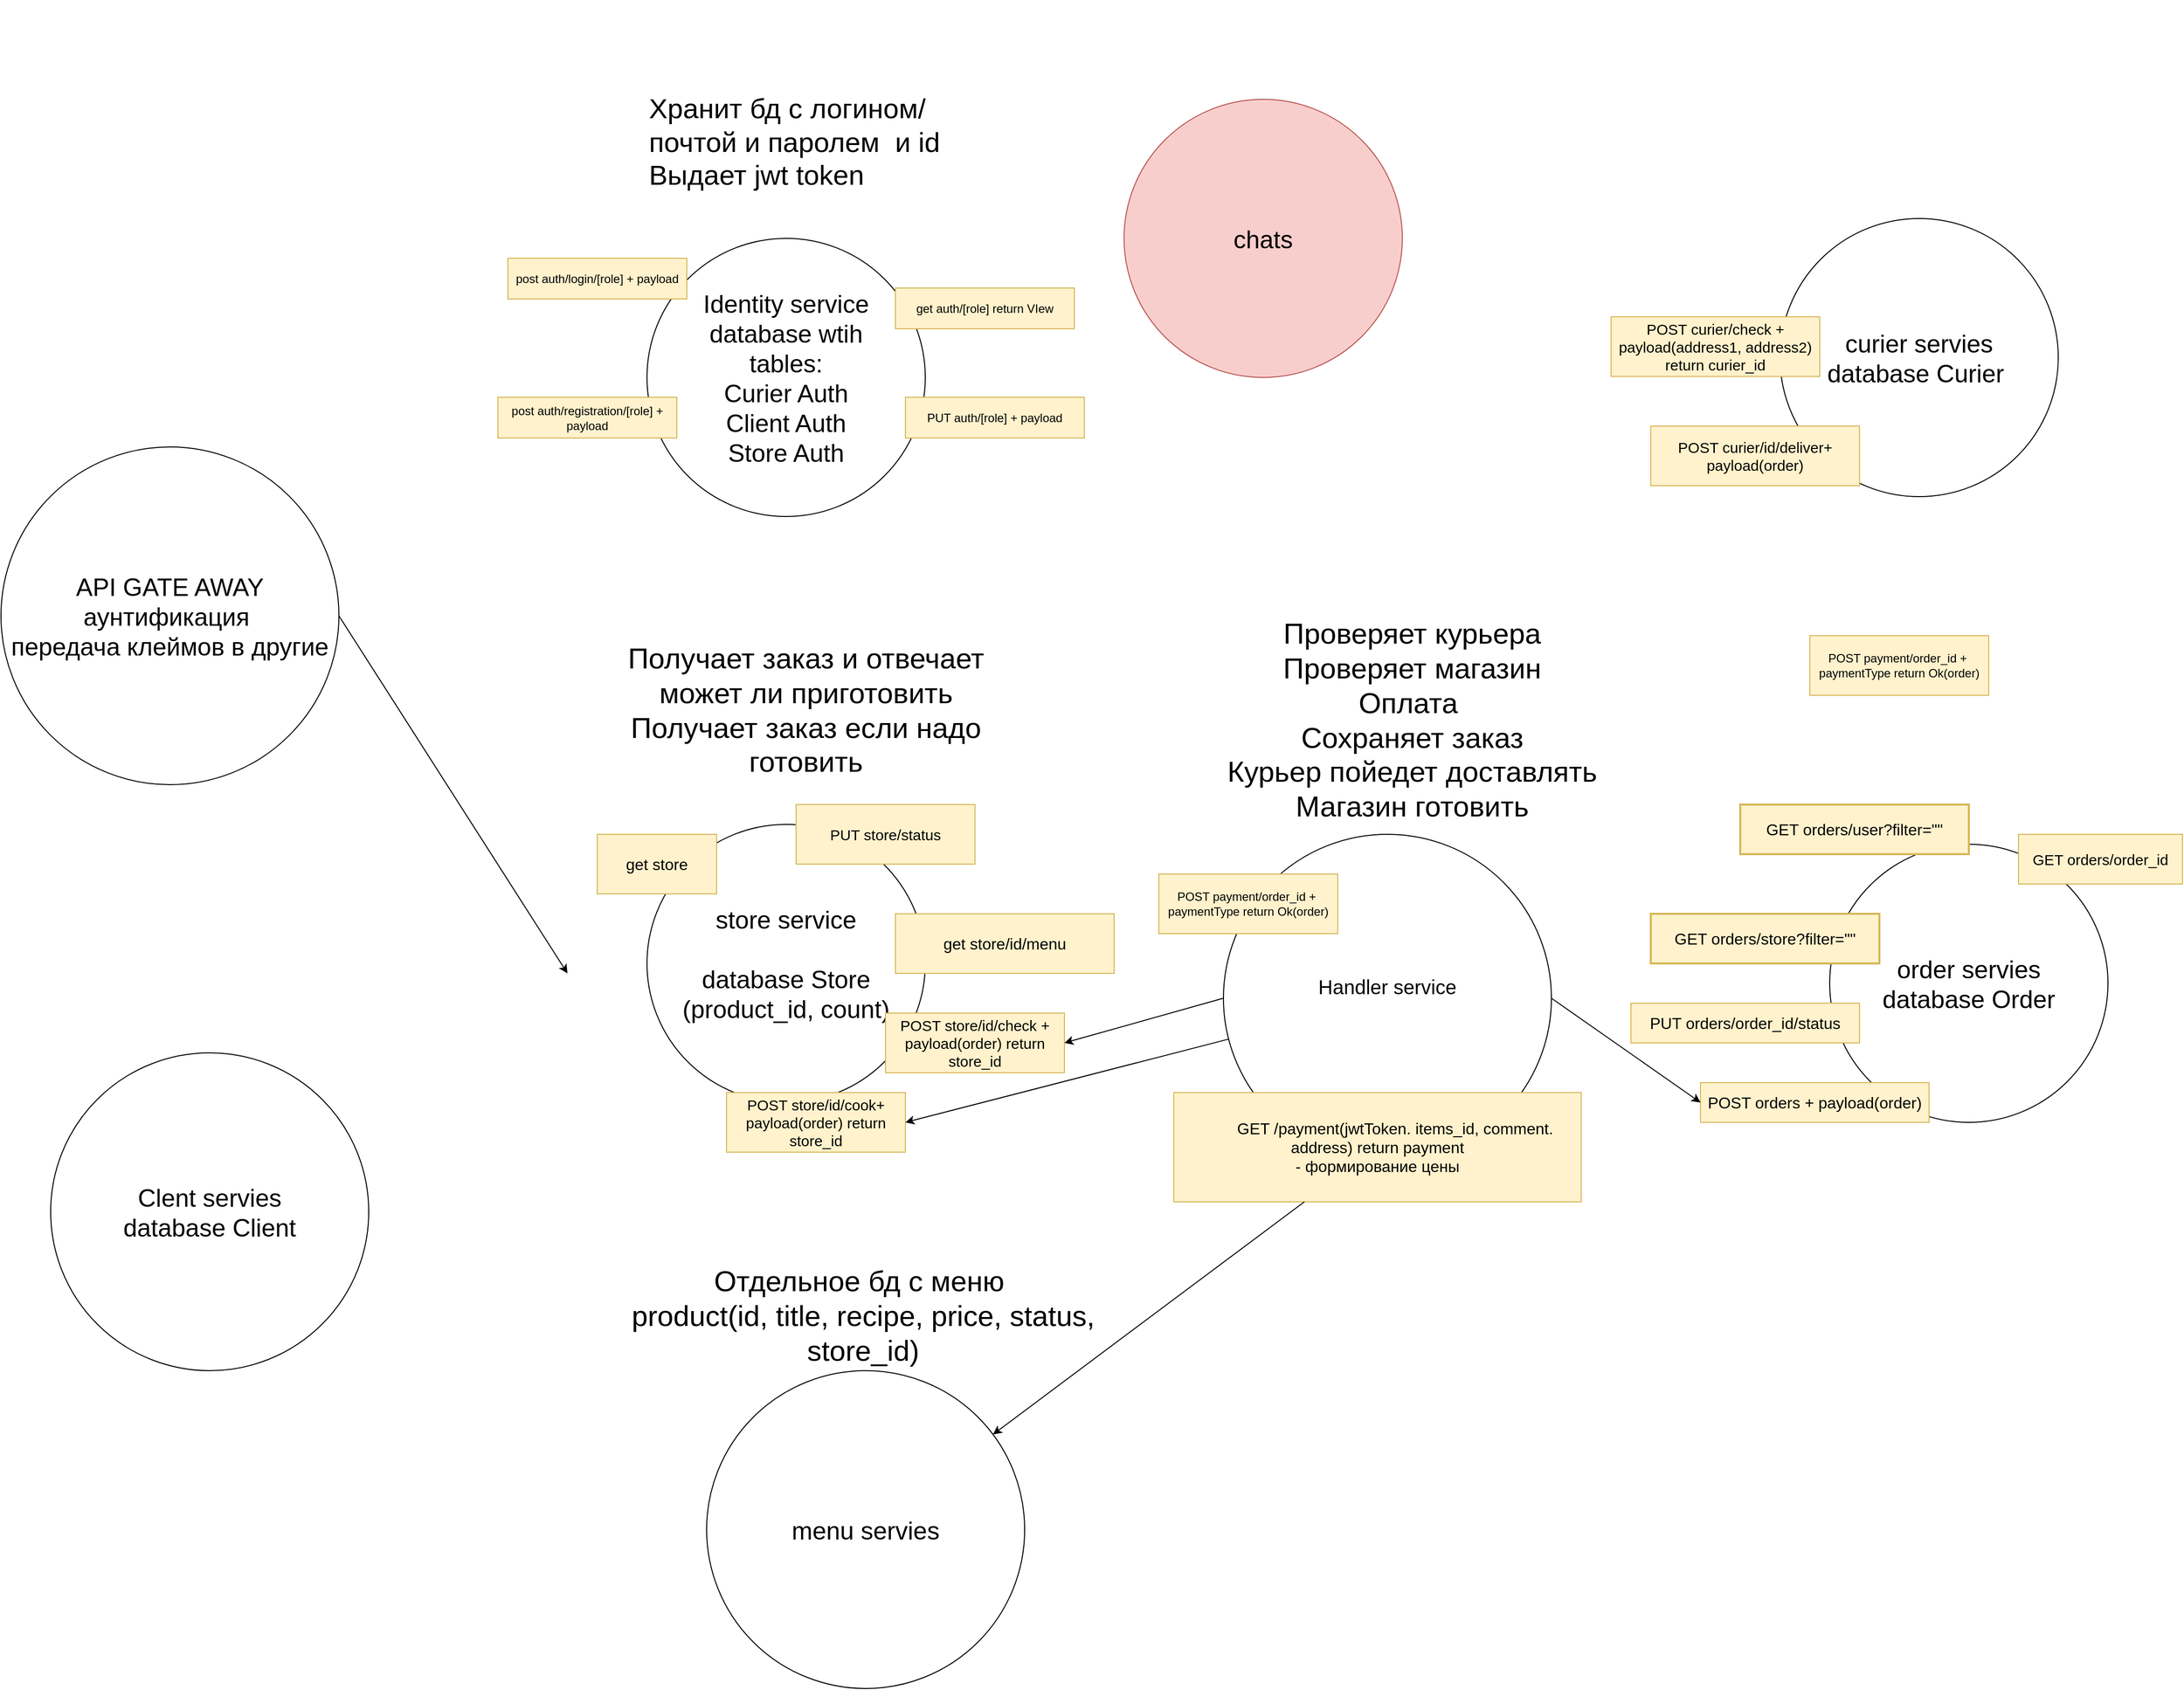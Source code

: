 <mxfile version="24.1.0" type="device">
  <diagram id="R2lEEEUBdFMjLlhIrx00" name="Page-1">
    <mxGraphModel dx="3417" dy="2602" grid="1" gridSize="10" guides="1" tooltips="1" connect="1" arrows="1" fold="1" page="1" pageScale="1" pageWidth="850" pageHeight="1100" math="0" shadow="0" extFonts="Permanent Marker^https://fonts.googleapis.com/css?family=Permanent+Marker">
      <root>
        <mxCell id="0" />
        <mxCell id="1" parent="0" />
        <mxCell id="zL88cZ5-dbj0pFDrKGPi-1" value="&lt;font style=&quot;font-size: 25px;&quot;&gt;Identity service&lt;/font&gt;&lt;div&gt;database wtih&lt;/div&gt;&lt;div&gt;tables:&lt;/div&gt;&lt;div&gt;Curier Auth&lt;/div&gt;&lt;div&gt;Client Auth&lt;br&gt;&lt;/div&gt;&lt;div&gt;Store Auth&lt;br&gt;&lt;/div&gt;" style="ellipse;whiteSpace=wrap;html=1;aspect=fixed;fontSize=25;" parent="1" vertex="1">
          <mxGeometry x="-1030" y="-320" width="280" height="280" as="geometry" />
        </mxCell>
        <mxCell id="zL88cZ5-dbj0pFDrKGPi-2" value="&lt;font style=&quot;font-size: 25px;&quot;&gt;store service&lt;/font&gt;&lt;div style=&quot;font-size: 25px;&quot;&gt;&lt;font style=&quot;font-size: 25px;&quot;&gt;&lt;br style=&quot;font-size: 25px;&quot;&gt;&lt;/font&gt;&lt;/div&gt;&lt;div style=&quot;font-size: 25px;&quot;&gt;&lt;span style=&quot;font-size: 25px;&quot;&gt;database Store&lt;/span&gt;&lt;/div&gt;&lt;div style=&quot;font-size: 25px;&quot;&gt;(product_id, count)&lt;/div&gt;" style="ellipse;whiteSpace=wrap;html=1;aspect=fixed;fontSize=25;" parent="1" vertex="1">
          <mxGeometry x="-1030" y="270" width="280" height="280" as="geometry" />
        </mxCell>
        <mxCell id="QIvz0lLibbmk9-35OR3x-1" value="&lt;font style=&quot;font-size: 25px;&quot;&gt;chats&lt;/font&gt;" style="ellipse;whiteSpace=wrap;html=1;aspect=fixed;fillColor=#f8cecc;strokeColor=#b85450;fontSize=25;" vertex="1" parent="1">
          <mxGeometry x="-550" y="-460" width="280" height="280" as="geometry" />
        </mxCell>
        <mxCell id="QIvz0lLibbmk9-35OR3x-2" value="&lt;font style=&quot;font-size: 25px;&quot;&gt;curier servies&lt;/font&gt;&lt;div style=&quot;font-size: 25px;&quot;&gt;database Curier&amp;nbsp;&lt;/div&gt;" style="ellipse;whiteSpace=wrap;html=1;aspect=fixed;fontSize=25;" vertex="1" parent="1">
          <mxGeometry x="110" y="-340" width="280" height="280" as="geometry" />
        </mxCell>
        <mxCell id="QIvz0lLibbmk9-35OR3x-7" value="&lt;font style=&quot;font-size: 25px;&quot;&gt;order servies&lt;/font&gt;&lt;div style=&quot;font-size: 25px;&quot;&gt;database Order&lt;/div&gt;" style="ellipse;whiteSpace=wrap;html=1;aspect=fixed;fontSize=25;" vertex="1" parent="1">
          <mxGeometry x="160" y="290" width="280" height="280" as="geometry" />
        </mxCell>
        <mxCell id="QIvz0lLibbmk9-35OR3x-8" value="&lt;font style=&quot;font-size: 25px;&quot;&gt;Clent servies&lt;/font&gt;&lt;div style=&quot;font-size: 25px;&quot;&gt;database Client&lt;/div&gt;" style="ellipse;whiteSpace=wrap;html=1;aspect=fixed;fontSize=25;" vertex="1" parent="1">
          <mxGeometry x="-1630" y="500" width="320" height="320" as="geometry" />
        </mxCell>
        <mxCell id="QIvz0lLibbmk9-35OR3x-9" value="API GATE AWAY&lt;div style=&quot;font-size: 25px;&quot;&gt;аунтификация&amp;nbsp;&lt;br style=&quot;font-size: 25px;&quot;&gt;передача клеймов в другие&lt;/div&gt;" style="ellipse;whiteSpace=wrap;html=1;aspect=fixed;fontSize=25;" vertex="1" parent="1">
          <mxGeometry x="-1680" y="-110" width="340" height="340" as="geometry" />
        </mxCell>
        <mxCell id="QIvz0lLibbmk9-35OR3x-12" value="" style="endArrow=classic;html=1;rounded=0;exitX=1;exitY=0.5;exitDx=0;exitDy=0;" edge="1" parent="1" source="QIvz0lLibbmk9-35OR3x-9">
          <mxGeometry width="50" height="50" relative="1" as="geometry">
            <mxPoint x="-750" y="80" as="sourcePoint" />
            <mxPoint x="-1110" y="420" as="targetPoint" />
          </mxGeometry>
        </mxCell>
        <mxCell id="QIvz0lLibbmk9-35OR3x-13" value="&lt;h1 style=&quot;margin-top: 0px; font-size: 28px;&quot;&gt;&lt;font style=&quot;font-size: 28px;&quot;&gt;&lt;br&gt;&lt;/font&gt;&lt;/h1&gt;&lt;div style=&quot;font-size: 28px;&quot;&gt;&lt;font style=&quot;font-size: 28px;&quot;&gt;&lt;br&gt;&lt;span style=&quot;background-color: initial;&quot;&gt;Хранит бд с логином/почтой и паролем&amp;nbsp; и id&lt;/span&gt;&lt;br&gt;&lt;/font&gt;&lt;/div&gt;&lt;div style=&quot;font-size: 28px;&quot;&gt;&lt;font style=&quot;font-size: 28px;&quot;&gt;Выдает jwt token&lt;/font&gt;&lt;/div&gt;&lt;div style=&quot;font-size: 28px;&quot;&gt;&lt;font style=&quot;font-size: 28px;&quot;&gt;&amp;nbsp;&lt;/font&gt;&lt;/div&gt;" style="text;html=1;whiteSpace=wrap;overflow=hidden;rounded=0;" vertex="1" parent="1">
          <mxGeometry x="-1030" y="-560" width="320" height="391" as="geometry" />
        </mxCell>
        <mxCell id="QIvz0lLibbmk9-35OR3x-15" value="post auth/login/[role]&lt;span style=&quot;color: rgba(0, 0, 0, 0); font-family: monospace; font-size: 0px; text-align: start; text-wrap: nowrap;&quot;&gt;%3CmxGraphModel%3E%3Croot%3E%3CmxCell%20id%3D%220%22%2F%3E%3CmxCell%20id%3D%221%22%20parent%3D%220%22%2F%3E%3CmxCell%20id%3D%222%22%20value%3D%22AUTH%26lt%3Bdiv%26gt%3B%D0%BF%D0%BE%D1%87%D1%82%D0%B0%26lt%3B%2Fdiv%26gt%3B%26lt%3Bdiv%26gt%3B%D0%BF%D0%B0%D1%80%D0%BE%D0%BB%D1%8C%26lt%3B%2Fdiv%26gt%3B%26lt%3Bdiv%26gt%3B%D0%BA%D0%BD%D0%BE%D0%BF%D0%BA%D0%B0%20auth%26lt%3Bbr%26gt%3B%26lt%3B%2Fdiv%26gt%3B%22%20style%3D%22rounded%3D0%3BwhiteSpace%3Dwrap%3Bhtml%3D1%3B%22%20vertex%3D%221%22%20parent%3D%221%22%3E%3CmxGeometry%20x%3D%22-380%22%20y%3D%22491%22%20width%3D%22180%22%20height%3D%22180%22%20as%3D%22geometry%22%2F%3E%3C%2FmxCell%3E%3CmxCell%20id%3D%223%22%20value%3D%22client%2Fauth%22%20style%3D%22rounded%3D0%3BwhiteSpace%3Dwrap%3Bhtml%3D1%3BfillColor%3D%23fff2cc%3BstrokeColor%3D%23d6b656%3B%22%20vertex%3D%221%22%20parent%3D%221%22%3E%3CmxGeometry%20x%3D%22-380%22%20y%3D%22450%22%20width%3D%22180%22%20height%3D%2241%22%20as%3D%22geometry%22%2F%3E%3C%2FmxCell%3E%3C%2Froot%3E%3C%2FmxGraphModel%lol&lt;/span&gt;&amp;nbsp;+ payload" style="rounded=0;whiteSpace=wrap;html=1;fillColor=#fff2cc;strokeColor=#d6b656;" vertex="1" parent="1">
          <mxGeometry x="-1170" y="-300" width="180" height="41" as="geometry" />
        </mxCell>
        <mxCell id="QIvz0lLibbmk9-35OR3x-20" value="post auth/registration/[role]&lt;span style=&quot;color: rgba(0, 0, 0, 0); font-family: monospace; font-size: 0px; text-align: start; text-wrap: nowrap;&quot;&gt;%3CmxGraphModel%3E%3Croot%3E%3CmxCell%20id%3D%220%22%2F%3E%3CmxCell%20id%3D%221%22%20parent%3D%220%22%2F%3E%3CmxCell%20id%3D%222%22%20value%3D%22AUTH%26lt%3Bdiv%26gt%3B%D0%BF%D0%BE%D1%87%D1%82%D0%B0%26lt%3B%2Fdiv%26gt%3B%26lt%3Bdiv%26gt%3B%D0%BF%D0%B0%D1%80%D0%BE%D0%BB%D1%8C%26lt%3B%2Fdiv%26gt%3B%26lt%3Bdiv%26gt%3B%D0%BA%D0%BD%D0%BE%D0%BF%D0%BA%D0%B0%20auth%26lt%3Bbr%26gt%3B%26lt%3B%2Fdiv%26gt%3B%22%20style%3D%22rounded%3D0%3BwhiteSpace%3Dwrap%3Bhtml%3D1%3B%22%20vertex%3D%221%22%20parent%3D%221%22%3E%3CmxGeometry%20x%3D%22-380%22%20y%3D%22491%22%20width%3D%22180%22%20height%3D%22180%22%20as%3D%22geometry%22%2F%3E%3C%2FmxCell%3E%3CmxCell%20id%3D%223%22%20value%3D%22client%2Fauth%22%20style%3D%22rounded%3D0%3BwhiteSpace%3Dwrap%3Bhtml%3D1%3BfillColor%3D%23fff2cc%3BstrokeColor%3D%23d6b656%3B%22%20vertex%3D%221%22%20parent%3D%221%22%3E%3CmxGeometry%20x%3D%22-380%22%20y%3D%22450%22%20width%3D%22180%22%20height%3D%2241%22%20as%3D%22geometry%22%2F%3E%3C%2FmxCell%3E%3C%2Froot%3E%3C%2FmxGraphModel%lol&lt;/span&gt;&amp;nbsp;+ payload" style="rounded=0;whiteSpace=wrap;html=1;fillColor=#fff2cc;strokeColor=#d6b656;" vertex="1" parent="1">
          <mxGeometry x="-1180" y="-160" width="180" height="41" as="geometry" />
        </mxCell>
        <mxCell id="QIvz0lLibbmk9-35OR3x-24" value="get auth/[role] return VIew" style="rounded=0;whiteSpace=wrap;html=1;fillColor=#fff2cc;strokeColor=#d6b656;" vertex="1" parent="1">
          <mxGeometry x="-780" y="-270" width="180" height="41" as="geometry" />
        </mxCell>
        <mxCell id="QIvz0lLibbmk9-35OR3x-27" value="PUT auth/[role]&lt;span style=&quot;color: rgba(0, 0, 0, 0); font-family: monospace; font-size: 0px; text-align: start; text-wrap: nowrap;&quot;&gt;%3CmxGraphModel%3E%3Croot%3E%3CmxCell%20id%3D%220%22%2F%3E%3CmxCell%20id%3D%221%22%20parent%3D%220%22%2F%3E%3CmxCell%20id%3D%222%22%20value%3D%22AUTH%26lt%3Bdiv%26gt%3B%D0%BF%D0%BE%D1%87%D1%82%D0%B0%26lt%3B%2Fdiv%26gt%3B%26lt%3Bdiv%26gt%3B%D0%BF%D0%B0%D1%80%D0%BE%D0%BB%D1%8C%26lt%3B%2Fdiv%26gt%3B%26lt%3Bdiv%26gt%3B%D0%BA%D0%BD%D0%BE%D0%BF%D0%BA%D0%B0%20auth%26lt%3Bbr%26gt%3B%26lt%3B%2Fdiv%26gt%3B%22%20style%3D%22rounded%3D0%3BwhiteSpace%3Dwrap%3Bhtml%3D1%3B%22%20vertex%3D%221%22%20parent%3D%221%22%3E%3CmxGeometry%20x%3D%22-380%22%20y%3D%22491%22%20width%3D%22180%22%20height%3D%22180%22%20as%3D%22geometry%22%2F%3E%3C%2FmxCell%3E%3CmxCell%20id%3D%223%22%20value%3D%22client%2Fauth%22%20style%3D%22rounded%3D0%3BwhiteSpace%3Dwrap%3Bhtml%3D1%3BfillColor%3D%23fff2cc%3BstrokeColor%3D%23d6b656%3B%22%20vertex%3D%221%22%20parent%3D%221%22%3E%3CmxGeometry%20x%3D%22-380%22%20y%3D%22450%22%20width%3D%22180%22%20height%3D%2241%22%20as%3D%22geometry%22%2F%3E%3C%2FmxCell%3E%3C%2Froot%3E%3C%2FmxGraphModel%lol&lt;/span&gt;&amp;nbsp;+ payload" style="rounded=0;whiteSpace=wrap;html=1;fillColor=#fff2cc;strokeColor=#d6b656;" vertex="1" parent="1">
          <mxGeometry x="-770" y="-160" width="180" height="41" as="geometry" />
        </mxCell>
        <mxCell id="QIvz0lLibbmk9-35OR3x-29" value="GET orders/store?filter=&quot;&quot;" style="rounded=0;whiteSpace=wrap;html=1;fillColor=#fff2cc;strokeColor=#d6b656;strokeWidth=2;fontSize=16;" vertex="1" parent="1">
          <mxGeometry x="-20" y="360" width="230" height="50" as="geometry" />
        </mxCell>
        <mxCell id="QIvz0lLibbmk9-35OR3x-31" value="GET orders/user?filter=&quot;&quot;" style="rounded=0;whiteSpace=wrap;html=1;fillColor=#fff2cc;strokeColor=#d6b656;strokeWidth=2;fontSize=16;" vertex="1" parent="1">
          <mxGeometry x="70" y="250" width="230" height="50" as="geometry" />
        </mxCell>
        <mxCell id="QIvz0lLibbmk9-35OR3x-33" value="PUT store/status" style="rounded=0;whiteSpace=wrap;html=1;fillColor=#fff2cc;strokeColor=#d6b656;fontSize=15;" vertex="1" parent="1">
          <mxGeometry x="-880" y="250" width="180" height="60" as="geometry" />
        </mxCell>
        <mxCell id="QIvz0lLibbmk9-35OR3x-34" value="PUT orders/order_id/status" style="rounded=0;whiteSpace=wrap;html=1;fillColor=#fff2cc;strokeColor=#d6b656;fontSize=16;" vertex="1" parent="1">
          <mxGeometry x="-40" y="450" width="230" height="40" as="geometry" />
        </mxCell>
        <mxCell id="QIvz0lLibbmk9-35OR3x-35" value="GET orders/order_id" style="rounded=0;whiteSpace=wrap;html=1;fillColor=#fff2cc;strokeColor=#d6b656;fontSize=15;" vertex="1" parent="1">
          <mxGeometry x="350" y="280" width="165" height="50" as="geometry" />
        </mxCell>
        <mxCell id="QIvz0lLibbmk9-35OR3x-37" value="get store" style="rounded=0;whiteSpace=wrap;html=1;fontSize=16;fillColor=#fff2cc;strokeColor=#d6b656;" vertex="1" parent="1">
          <mxGeometry x="-1080" y="280" width="120" height="60" as="geometry" />
        </mxCell>
        <mxCell id="QIvz0lLibbmk9-35OR3x-38" value="get store/id/menu" style="rounded=0;whiteSpace=wrap;html=1;fontSize=16;fillColor=#fff2cc;strokeColor=#d6b656;" vertex="1" parent="1">
          <mxGeometry x="-780" y="360" width="220" height="60" as="geometry" />
        </mxCell>
        <mxCell id="QIvz0lLibbmk9-35OR3x-39" value="POST store/id/check + payload(order) return store_id" style="rounded=0;whiteSpace=wrap;html=1;fillColor=#fff2cc;strokeColor=#d6b656;fontSize=15;" vertex="1" parent="1">
          <mxGeometry x="-790" y="460" width="180" height="60" as="geometry" />
        </mxCell>
        <mxCell id="QIvz0lLibbmk9-35OR3x-40" value="&lt;font style=&quot;font-size: 20px;&quot;&gt;Handler service&lt;/font&gt;&lt;div&gt;&lt;font style=&quot;font-size: 20px;&quot;&gt;&lt;br&gt;&lt;/font&gt;&lt;/div&gt;" style="ellipse;whiteSpace=wrap;html=1;aspect=fixed;" vertex="1" parent="1">
          <mxGeometry x="-450" y="280" width="330" height="330" as="geometry" />
        </mxCell>
        <mxCell id="QIvz0lLibbmk9-35OR3x-44" value="Получает заказ и отвечает может ли приготовить&lt;div&gt;Получает заказ если надо готовить&lt;/div&gt;" style="text;html=1;align=center;verticalAlign=middle;whiteSpace=wrap;rounded=0;fontSize=29;" vertex="1" parent="1">
          <mxGeometry x="-1055" y="50" width="370" height="210" as="geometry" />
        </mxCell>
        <mxCell id="QIvz0lLibbmk9-35OR3x-45" value="POST store/id/cook+ payload(order) return store_id" style="rounded=0;whiteSpace=wrap;html=1;fillColor=#fff2cc;strokeColor=#d6b656;fontSize=15;" vertex="1" parent="1">
          <mxGeometry x="-950" y="540" width="180" height="60" as="geometry" />
        </mxCell>
        <mxCell id="QIvz0lLibbmk9-35OR3x-48" value="POST curier/check + payload(address1, address2)&lt;div&gt;return curier_id&lt;/div&gt;" style="rounded=0;whiteSpace=wrap;html=1;fillColor=#fff2cc;strokeColor=#d6b656;fontSize=15;" vertex="1" parent="1">
          <mxGeometry x="-60" y="-241" width="210" height="60" as="geometry" />
        </mxCell>
        <mxCell id="QIvz0lLibbmk9-35OR3x-49" value="POST curier/id/deliver+ payload(order)" style="rounded=0;whiteSpace=wrap;html=1;fillColor=#fff2cc;strokeColor=#d6b656;fontSize=15;" vertex="1" parent="1">
          <mxGeometry x="-20" y="-131" width="210" height="60" as="geometry" />
        </mxCell>
        <mxCell id="QIvz0lLibbmk9-35OR3x-50" value="POST orders + payload(order)" style="rounded=0;whiteSpace=wrap;html=1;fillColor=#fff2cc;strokeColor=#d6b656;fontSize=16;" vertex="1" parent="1">
          <mxGeometry x="30" y="530" width="230" height="40" as="geometry" />
        </mxCell>
        <mxCell id="QIvz0lLibbmk9-35OR3x-52" value="&lt;div&gt;&lt;br&gt;&lt;/div&gt;&lt;div&gt;Проверяет курьера&lt;/div&gt;&lt;div&gt;Проверяет магазин&lt;/div&gt;&lt;div&gt;Оплата&amp;nbsp;&lt;/div&gt;&lt;div&gt;Сохраняет заказ&lt;/div&gt;Курьер пойедет доставлять&lt;div&gt;&lt;div&gt;Магазин готовить&lt;br&gt;&lt;div&gt;&lt;br&gt;&lt;/div&gt;&lt;/div&gt;&lt;/div&gt;" style="text;html=1;align=center;verticalAlign=middle;whiteSpace=wrap;rounded=0;fontSize=29;" vertex="1" parent="1">
          <mxGeometry x="-450" y="40" width="380" height="250" as="geometry" />
        </mxCell>
        <mxCell id="QIvz0lLibbmk9-35OR3x-53" value="menu servies" style="ellipse;whiteSpace=wrap;html=1;aspect=fixed;fontSize=25;" vertex="1" parent="1">
          <mxGeometry x="-970" y="820" width="320" height="320" as="geometry" />
        </mxCell>
        <mxCell id="QIvz0lLibbmk9-35OR3x-54" value="Отдельное бд с меню&amp;nbsp;&lt;div&gt;product(id, title, recipe, price, status, store_id)&lt;/div&gt;" style="text;html=1;align=center;verticalAlign=middle;whiteSpace=wrap;rounded=0;fontSize=29;" vertex="1" parent="1">
          <mxGeometry x="-1065" y="660" width="505" height="210" as="geometry" />
        </mxCell>
        <mxCell id="QIvz0lLibbmk9-35OR3x-74" value="&lt;span style=&quot;white-space: pre; font-size: 16px;&quot;&gt;&#x9;&lt;/span&gt;GET /payment(jwtToken. items_id, comment. address) return payment&lt;div&gt;- формирование цены&lt;/div&gt;" style="rounded=0;whiteSpace=wrap;html=1;fillColor=#fff2cc;strokeColor=#d6b656;fontSize=16;" vertex="1" parent="1">
          <mxGeometry x="-500" y="540" width="410" height="110" as="geometry" />
        </mxCell>
        <mxCell id="QIvz0lLibbmk9-35OR3x-75" value="POST payment/order_id +&amp;nbsp; paymentType return&lt;span style=&quot;color: rgba(0, 0, 0, 0); font-family: monospace; font-size: 0px; text-align: start; text-wrap: nowrap;&quot;&gt;%3CmxGraphModel%3E%3Croot%3E%3CmxCell%20id%3D%220%22%2F%3E%3CmxCell%20id%3D%221%22%20parent%3D%220%22%2F%3E%3CmxCell%20id%3D%222%22%20value%3D%22%D0%97%D0%90%D0%9A%D0%90%D0%97%D0%90%26lt%3Bdiv%26gt%3B%26lt%3Bdiv%26gt%3Bitems%26lt%3B%2Fdiv%26gt%3B%26lt%3Bdiv%26gt%3B%D0%BA%D0%BE%D0%BC%D0%BC%D0%B5%D0%BD%D1%82%D0%B0%D1%80%D0%B8%D0%B9%26lt%3B%2Fdiv%26gt%3B%26lt%3Bdiv%26gt%3B%26lt%3Bspan%20style%3D%26quot%3Bbackground-color%3A%20initial%3B%26quot%3B%26gt%3B%D0%B0%D0%B4%D1%80%D0%B5%D1%81%D1%81%26lt%3B%2Fspan%26gt%3B%26lt%3B%2Fdiv%26gt%3B%26lt%3B%2Fdiv%26gt%3B%26lt%3Bdiv%26gt%3B%26lt%3Bspan%20style%3D%26quot%3Bbackground-color%3A%20initial%3B%26quot%3B%26gt%3B%D0%BA%D0%BD%D0%BE%D0%BF%D0%BA%D0%B0%20%D0%B4%D0%BB%D1%8F%20%D1%81%D0%B2%D1%8F%D0%B7%D0%B8%20%D1%81%20%D0%BA%D1%83%D1%80%D1%8C%D0%B5%D1%80%D0%BE%D0%BC%26lt%3B%2Fspan%26gt%3B%26lt%3B%2Fdiv%26gt%3B%26lt%3Bdiv%26gt%3B%26lt%3Bspan%20style%3D%26quot%3Bbackground-color%3A%20initial%3B%26quot%3B%26gt%3B%D1%81%D1%82%D0%B0%D1%82%D1%83%D1%81%20%D0%B7%D0%B0%D0%BA%D0%B0%D0%B7%D0%B0%26lt%3B%2Fspan%26gt%3B%26lt%3B%2Fdiv%26gt%3B%26lt%3Bdiv%26gt%3B%D0%BE%D1%82%D0%BC%D0%B5%D0%BD%D0%B8%D1%82%D1%8C%20%D0%B7%D0%B0%D0%BA%D0%B0%D0%B7%26lt%3B%2Fdiv%26gt%3B%26lt%3Bdiv%26gt%3B%D0%BA%D0%BD%D0%BE%D0%BF%D0%BA%D0%B0%20%D0%BC%D0%B5%D0%BD%D1%8E%26lt%3B%2Fdiv%26gt%3B%22%20style%3D%22rounded%3D0%3BwhiteSpace%3Dwrap%3Bhtml%3D1%3B%22%20vertex%3D%221%22%20parent%3D%221%22%3E%3CmxGeometry%20x%3D%22850%22%20y%3D%22-190%22%20width%3D%22180%22%20height%3D%22180%22%20as%3D%22geometry%22%2F%3E%3C%2FmxCell%3E%3C%2Froot%3E%3C%2FmxGraphModel%3E&lt;/span&gt;&amp;nbsp;Ok(order)" style="rounded=0;whiteSpace=wrap;html=1;fillColor=#fff2cc;strokeColor=#d6b656;" vertex="1" parent="1">
          <mxGeometry x="140" y="80" width="180" height="60" as="geometry" />
        </mxCell>
        <mxCell id="QIvz0lLibbmk9-35OR3x-77" value="POST payment/order_id +&amp;nbsp; paymentType return&lt;span style=&quot;color: rgba(0, 0, 0, 0); font-family: monospace; font-size: 0px; text-align: start; text-wrap: nowrap;&quot;&gt;%3CmxGraphModel%3E%3Croot%3E%3CmxCell%20id%3D%220%22%2F%3E%3CmxCell%20id%3D%221%22%20parent%3D%220%22%2F%3E%3CmxCell%20id%3D%222%22%20value%3D%22%D0%97%D0%90%D0%9A%D0%90%D0%97%D0%90%26lt%3Bdiv%26gt%3B%26lt%3Bdiv%26gt%3Bitems%26lt%3B%2Fdiv%26gt%3B%26lt%3Bdiv%26gt%3B%D0%BA%D0%BE%D0%BC%D0%BC%D0%B5%D0%BD%D1%82%D0%B0%D1%80%D0%B8%D0%B9%26lt%3B%2Fdiv%26gt%3B%26lt%3Bdiv%26gt%3B%26lt%3Bspan%20style%3D%26quot%3Bbackground-color%3A%20initial%3B%26quot%3B%26gt%3B%D0%B0%D0%B4%D1%80%D0%B5%D1%81%D1%81%26lt%3B%2Fspan%26gt%3B%26lt%3B%2Fdiv%26gt%3B%26lt%3B%2Fdiv%26gt%3B%26lt%3Bdiv%26gt%3B%26lt%3Bspan%20style%3D%26quot%3Bbackground-color%3A%20initial%3B%26quot%3B%26gt%3B%D0%BA%D0%BD%D0%BE%D0%BF%D0%BA%D0%B0%20%D0%B4%D0%BB%D1%8F%20%D1%81%D0%B2%D1%8F%D0%B7%D0%B8%20%D1%81%20%D0%BA%D1%83%D1%80%D1%8C%D0%B5%D1%80%D0%BE%D0%BC%26lt%3B%2Fspan%26gt%3B%26lt%3B%2Fdiv%26gt%3B%26lt%3Bdiv%26gt%3B%26lt%3Bspan%20style%3D%26quot%3Bbackground-color%3A%20initial%3B%26quot%3B%26gt%3B%D1%81%D1%82%D0%B0%D1%82%D1%83%D1%81%20%D0%B7%D0%B0%D0%BA%D0%B0%D0%B7%D0%B0%26lt%3B%2Fspan%26gt%3B%26lt%3B%2Fdiv%26gt%3B%26lt%3Bdiv%26gt%3B%D0%BE%D1%82%D0%BC%D0%B5%D0%BD%D0%B8%D1%82%D1%8C%20%D0%B7%D0%B0%D0%BA%D0%B0%D0%B7%26lt%3B%2Fdiv%26gt%3B%26lt%3Bdiv%26gt%3B%D0%BA%D0%BD%D0%BE%D0%BF%D0%BA%D0%B0%20%D0%BC%D0%B5%D0%BD%D1%8E%26lt%3B%2Fdiv%26gt%3B%22%20style%3D%22rounded%3D0%3BwhiteSpace%3Dwrap%3Bhtml%3D1%3B%22%20vertex%3D%221%22%20parent%3D%221%22%3E%3CmxGeometry%20x%3D%22850%22%20y%3D%22-190%22%20width%3D%22180%22%20height%3D%22180%22%20as%3D%22geometry%22%2F%3E%3C%2FmxCell%3E%3C%2Froot%3E%3C%2FmxGraphModel%3E&lt;/span&gt;&amp;nbsp;Ok(order)" style="rounded=0;whiteSpace=wrap;html=1;fillColor=#fff2cc;strokeColor=#d6b656;" vertex="1" parent="1">
          <mxGeometry x="-515" y="320" width="180" height="60" as="geometry" />
        </mxCell>
        <mxCell id="QIvz0lLibbmk9-35OR3x-79" value="" style="endArrow=classic;html=1;rounded=0;" edge="1" parent="1" source="QIvz0lLibbmk9-35OR3x-74" target="QIvz0lLibbmk9-35OR3x-53">
          <mxGeometry width="50" height="50" relative="1" as="geometry">
            <mxPoint x="-240" y="920" as="sourcePoint" />
            <mxPoint x="-580" y="940" as="targetPoint" />
          </mxGeometry>
        </mxCell>
        <mxCell id="QIvz0lLibbmk9-35OR3x-80" value="" style="endArrow=classic;html=1;rounded=0;entryX=1;entryY=0.5;entryDx=0;entryDy=0;exitX=0;exitY=0.5;exitDx=0;exitDy=0;" edge="1" parent="1" source="QIvz0lLibbmk9-35OR3x-40" target="QIvz0lLibbmk9-35OR3x-39">
          <mxGeometry width="50" height="50" relative="1" as="geometry">
            <mxPoint x="-410" y="430" as="sourcePoint" />
            <mxPoint x="-360" y="380" as="targetPoint" />
          </mxGeometry>
        </mxCell>
        <mxCell id="QIvz0lLibbmk9-35OR3x-81" value="" style="endArrow=classic;html=1;rounded=0;entryX=1;entryY=0.5;entryDx=0;entryDy=0;" edge="1" parent="1" source="QIvz0lLibbmk9-35OR3x-40" target="QIvz0lLibbmk9-35OR3x-45">
          <mxGeometry width="50" height="50" relative="1" as="geometry">
            <mxPoint x="-410" y="550" as="sourcePoint" />
            <mxPoint x="-360" y="500" as="targetPoint" />
          </mxGeometry>
        </mxCell>
        <mxCell id="QIvz0lLibbmk9-35OR3x-82" value="" style="endArrow=classic;html=1;rounded=0;exitX=1;exitY=0.5;exitDx=0;exitDy=0;entryX=0;entryY=0.5;entryDx=0;entryDy=0;" edge="1" parent="1" source="QIvz0lLibbmk9-35OR3x-40" target="QIvz0lLibbmk9-35OR3x-50">
          <mxGeometry width="50" height="50" relative="1" as="geometry">
            <mxPoint x="-100" y="500" as="sourcePoint" />
            <mxPoint x="-20" y="580" as="targetPoint" />
          </mxGeometry>
        </mxCell>
      </root>
    </mxGraphModel>
  </diagram>
</mxfile>
